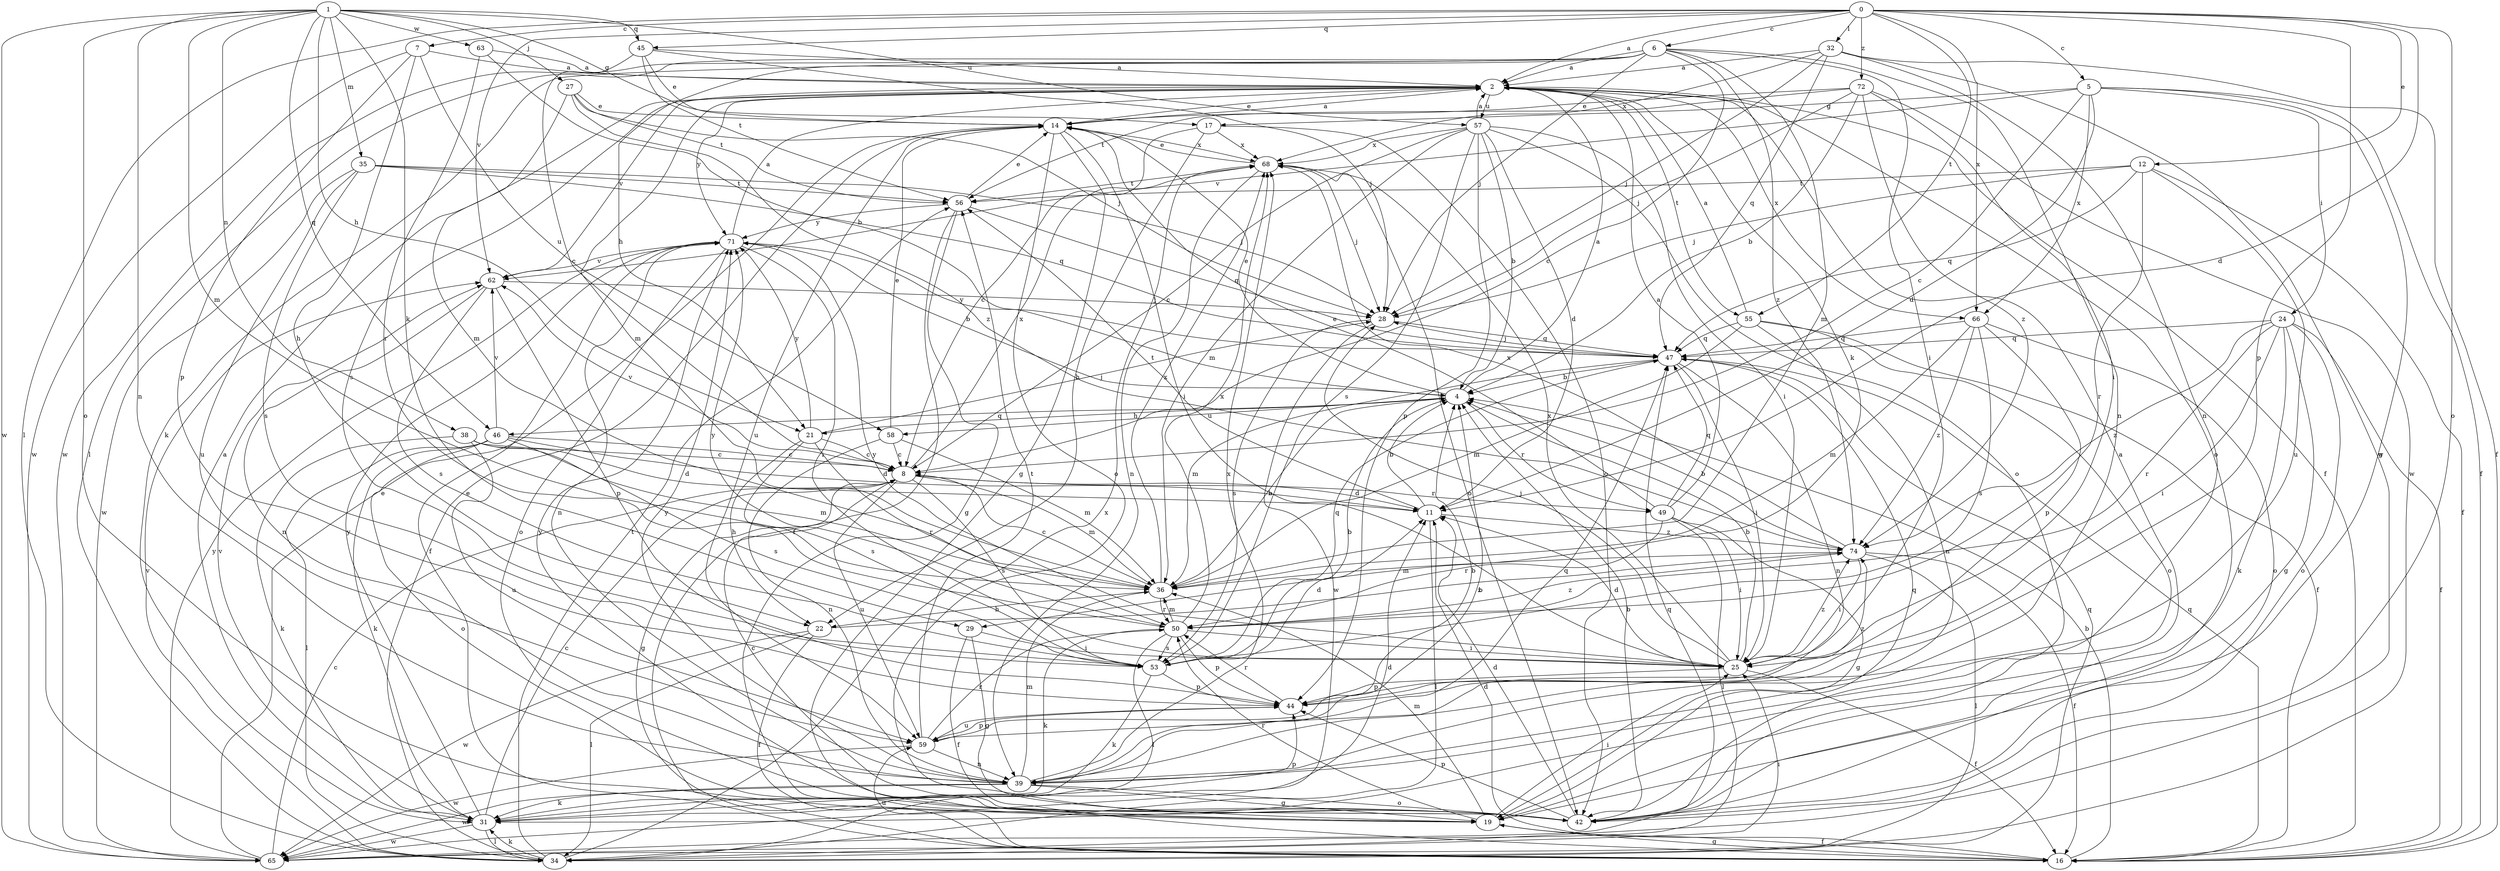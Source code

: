 strict digraph  {
0;
1;
2;
4;
5;
6;
7;
8;
11;
12;
14;
16;
17;
19;
21;
22;
24;
25;
27;
28;
29;
31;
32;
34;
35;
36;
38;
39;
42;
44;
45;
46;
47;
49;
50;
53;
55;
56;
57;
58;
59;
62;
63;
65;
66;
68;
71;
72;
74;
0 -> 2  [label=a];
0 -> 5  [label=c];
0 -> 6  [label=c];
0 -> 7  [label=c];
0 -> 11  [label=d];
0 -> 12  [label=e];
0 -> 32  [label=l];
0 -> 34  [label=l];
0 -> 42  [label=o];
0 -> 44  [label=p];
0 -> 45  [label=q];
0 -> 55  [label=t];
0 -> 62  [label=v];
0 -> 66  [label=x];
0 -> 72  [label=z];
1 -> 17  [label=g];
1 -> 21  [label=h];
1 -> 27  [label=j];
1 -> 29  [label=k];
1 -> 35  [label=m];
1 -> 36  [label=m];
1 -> 38  [label=n];
1 -> 39  [label=n];
1 -> 42  [label=o];
1 -> 45  [label=q];
1 -> 46  [label=q];
1 -> 57  [label=u];
1 -> 63  [label=w];
1 -> 65  [label=w];
2 -> 14  [label=e];
2 -> 16  [label=f];
2 -> 29  [label=k];
2 -> 36  [label=m];
2 -> 42  [label=o];
2 -> 53  [label=s];
2 -> 55  [label=t];
2 -> 57  [label=u];
2 -> 62  [label=v];
2 -> 66  [label=x];
2 -> 71  [label=y];
4 -> 2  [label=a];
4 -> 14  [label=e];
4 -> 21  [label=h];
4 -> 46  [label=q];
4 -> 49  [label=r];
4 -> 58  [label=u];
5 -> 8  [label=c];
5 -> 11  [label=d];
5 -> 16  [label=f];
5 -> 17  [label=g];
5 -> 19  [label=g];
5 -> 24  [label=i];
5 -> 62  [label=v];
5 -> 66  [label=x];
6 -> 2  [label=a];
6 -> 8  [label=c];
6 -> 21  [label=h];
6 -> 25  [label=i];
6 -> 28  [label=j];
6 -> 31  [label=k];
6 -> 34  [label=l];
6 -> 36  [label=m];
6 -> 39  [label=n];
6 -> 65  [label=w];
6 -> 74  [label=z];
7 -> 2  [label=a];
7 -> 22  [label=h];
7 -> 44  [label=p];
7 -> 58  [label=u];
7 -> 65  [label=w];
8 -> 11  [label=d];
8 -> 19  [label=g];
8 -> 36  [label=m];
8 -> 49  [label=r];
8 -> 53  [label=s];
8 -> 59  [label=u];
8 -> 62  [label=v];
8 -> 68  [label=x];
11 -> 4  [label=b];
11 -> 34  [label=l];
11 -> 56  [label=t];
11 -> 74  [label=z];
12 -> 16  [label=f];
12 -> 28  [label=j];
12 -> 47  [label=q];
12 -> 50  [label=r];
12 -> 56  [label=t];
12 -> 59  [label=u];
14 -> 2  [label=a];
14 -> 19  [label=g];
14 -> 25  [label=i];
14 -> 42  [label=o];
14 -> 59  [label=u];
14 -> 68  [label=x];
16 -> 4  [label=b];
16 -> 11  [label=d];
16 -> 19  [label=g];
16 -> 47  [label=q];
16 -> 59  [label=u];
17 -> 8  [label=c];
17 -> 22  [label=h];
17 -> 42  [label=o];
17 -> 68  [label=x];
19 -> 16  [label=f];
19 -> 25  [label=i];
19 -> 36  [label=m];
19 -> 47  [label=q];
19 -> 50  [label=r];
21 -> 8  [label=c];
21 -> 22  [label=h];
21 -> 28  [label=j];
21 -> 50  [label=r];
21 -> 53  [label=s];
21 -> 71  [label=y];
22 -> 16  [label=f];
22 -> 34  [label=l];
22 -> 65  [label=w];
22 -> 74  [label=z];
24 -> 16  [label=f];
24 -> 19  [label=g];
24 -> 25  [label=i];
24 -> 31  [label=k];
24 -> 42  [label=o];
24 -> 47  [label=q];
24 -> 50  [label=r];
24 -> 74  [label=z];
25 -> 4  [label=b];
25 -> 11  [label=d];
25 -> 16  [label=f];
25 -> 28  [label=j];
25 -> 44  [label=p];
25 -> 68  [label=x];
25 -> 71  [label=y];
25 -> 74  [label=z];
27 -> 14  [label=e];
27 -> 28  [label=j];
27 -> 36  [label=m];
27 -> 56  [label=t];
27 -> 74  [label=z];
28 -> 47  [label=q];
28 -> 53  [label=s];
28 -> 65  [label=w];
29 -> 16  [label=f];
29 -> 19  [label=g];
29 -> 25  [label=i];
31 -> 2  [label=a];
31 -> 8  [label=c];
31 -> 11  [label=d];
31 -> 34  [label=l];
31 -> 44  [label=p];
31 -> 62  [label=v];
31 -> 65  [label=w];
31 -> 71  [label=y];
32 -> 2  [label=a];
32 -> 16  [label=f];
32 -> 28  [label=j];
32 -> 39  [label=n];
32 -> 47  [label=q];
32 -> 65  [label=w];
32 -> 68  [label=x];
34 -> 14  [label=e];
34 -> 25  [label=i];
34 -> 31  [label=k];
34 -> 47  [label=q];
34 -> 56  [label=t];
34 -> 62  [label=v];
34 -> 68  [label=x];
35 -> 28  [label=j];
35 -> 47  [label=q];
35 -> 53  [label=s];
35 -> 56  [label=t];
35 -> 59  [label=u];
35 -> 65  [label=w];
36 -> 4  [label=b];
36 -> 8  [label=c];
36 -> 22  [label=h];
36 -> 50  [label=r];
36 -> 68  [label=x];
38 -> 8  [label=c];
38 -> 11  [label=d];
38 -> 31  [label=k];
38 -> 36  [label=m];
38 -> 59  [label=u];
39 -> 4  [label=b];
39 -> 19  [label=g];
39 -> 31  [label=k];
39 -> 36  [label=m];
39 -> 42  [label=o];
39 -> 47  [label=q];
39 -> 65  [label=w];
39 -> 68  [label=x];
39 -> 71  [label=y];
42 -> 2  [label=a];
42 -> 4  [label=b];
42 -> 8  [label=c];
42 -> 11  [label=d];
42 -> 44  [label=p];
42 -> 71  [label=y];
44 -> 50  [label=r];
44 -> 59  [label=u];
44 -> 74  [label=z];
45 -> 2  [label=a];
45 -> 8  [label=c];
45 -> 14  [label=e];
45 -> 28  [label=j];
45 -> 56  [label=t];
46 -> 8  [label=c];
46 -> 11  [label=d];
46 -> 31  [label=k];
46 -> 34  [label=l];
46 -> 42  [label=o];
46 -> 53  [label=s];
46 -> 62  [label=v];
47 -> 4  [label=b];
47 -> 25  [label=i];
47 -> 28  [label=j];
47 -> 36  [label=m];
47 -> 39  [label=n];
47 -> 71  [label=y];
49 -> 2  [label=a];
49 -> 14  [label=e];
49 -> 19  [label=g];
49 -> 25  [label=i];
49 -> 34  [label=l];
49 -> 47  [label=q];
49 -> 50  [label=r];
50 -> 25  [label=i];
50 -> 31  [label=k];
50 -> 34  [label=l];
50 -> 36  [label=m];
50 -> 44  [label=p];
50 -> 53  [label=s];
50 -> 68  [label=x];
50 -> 71  [label=y];
50 -> 74  [label=z];
53 -> 4  [label=b];
53 -> 11  [label=d];
53 -> 31  [label=k];
53 -> 44  [label=p];
53 -> 47  [label=q];
55 -> 2  [label=a];
55 -> 16  [label=f];
55 -> 36  [label=m];
55 -> 39  [label=n];
55 -> 42  [label=o];
55 -> 47  [label=q];
56 -> 14  [label=e];
56 -> 16  [label=f];
56 -> 19  [label=g];
56 -> 47  [label=q];
56 -> 71  [label=y];
57 -> 2  [label=a];
57 -> 4  [label=b];
57 -> 8  [label=c];
57 -> 11  [label=d];
57 -> 25  [label=i];
57 -> 36  [label=m];
57 -> 42  [label=o];
57 -> 44  [label=p];
57 -> 53  [label=s];
57 -> 68  [label=x];
58 -> 8  [label=c];
58 -> 14  [label=e];
58 -> 36  [label=m];
58 -> 39  [label=n];
59 -> 4  [label=b];
59 -> 39  [label=n];
59 -> 44  [label=p];
59 -> 50  [label=r];
59 -> 56  [label=t];
59 -> 65  [label=w];
62 -> 28  [label=j];
62 -> 39  [label=n];
62 -> 44  [label=p];
62 -> 53  [label=s];
63 -> 2  [label=a];
63 -> 4  [label=b];
63 -> 50  [label=r];
65 -> 8  [label=c];
65 -> 14  [label=e];
65 -> 47  [label=q];
65 -> 71  [label=y];
66 -> 36  [label=m];
66 -> 42  [label=o];
66 -> 44  [label=p];
66 -> 47  [label=q];
66 -> 53  [label=s];
66 -> 74  [label=z];
68 -> 14  [label=e];
68 -> 28  [label=j];
68 -> 39  [label=n];
68 -> 42  [label=o];
68 -> 56  [label=t];
71 -> 2  [label=a];
71 -> 4  [label=b];
71 -> 16  [label=f];
71 -> 25  [label=i];
71 -> 39  [label=n];
71 -> 42  [label=o];
71 -> 62  [label=v];
72 -> 4  [label=b];
72 -> 14  [label=e];
72 -> 25  [label=i];
72 -> 28  [label=j];
72 -> 56  [label=t];
72 -> 65  [label=w];
72 -> 74  [label=z];
74 -> 4  [label=b];
74 -> 16  [label=f];
74 -> 25  [label=i];
74 -> 34  [label=l];
74 -> 36  [label=m];
74 -> 68  [label=x];
}
